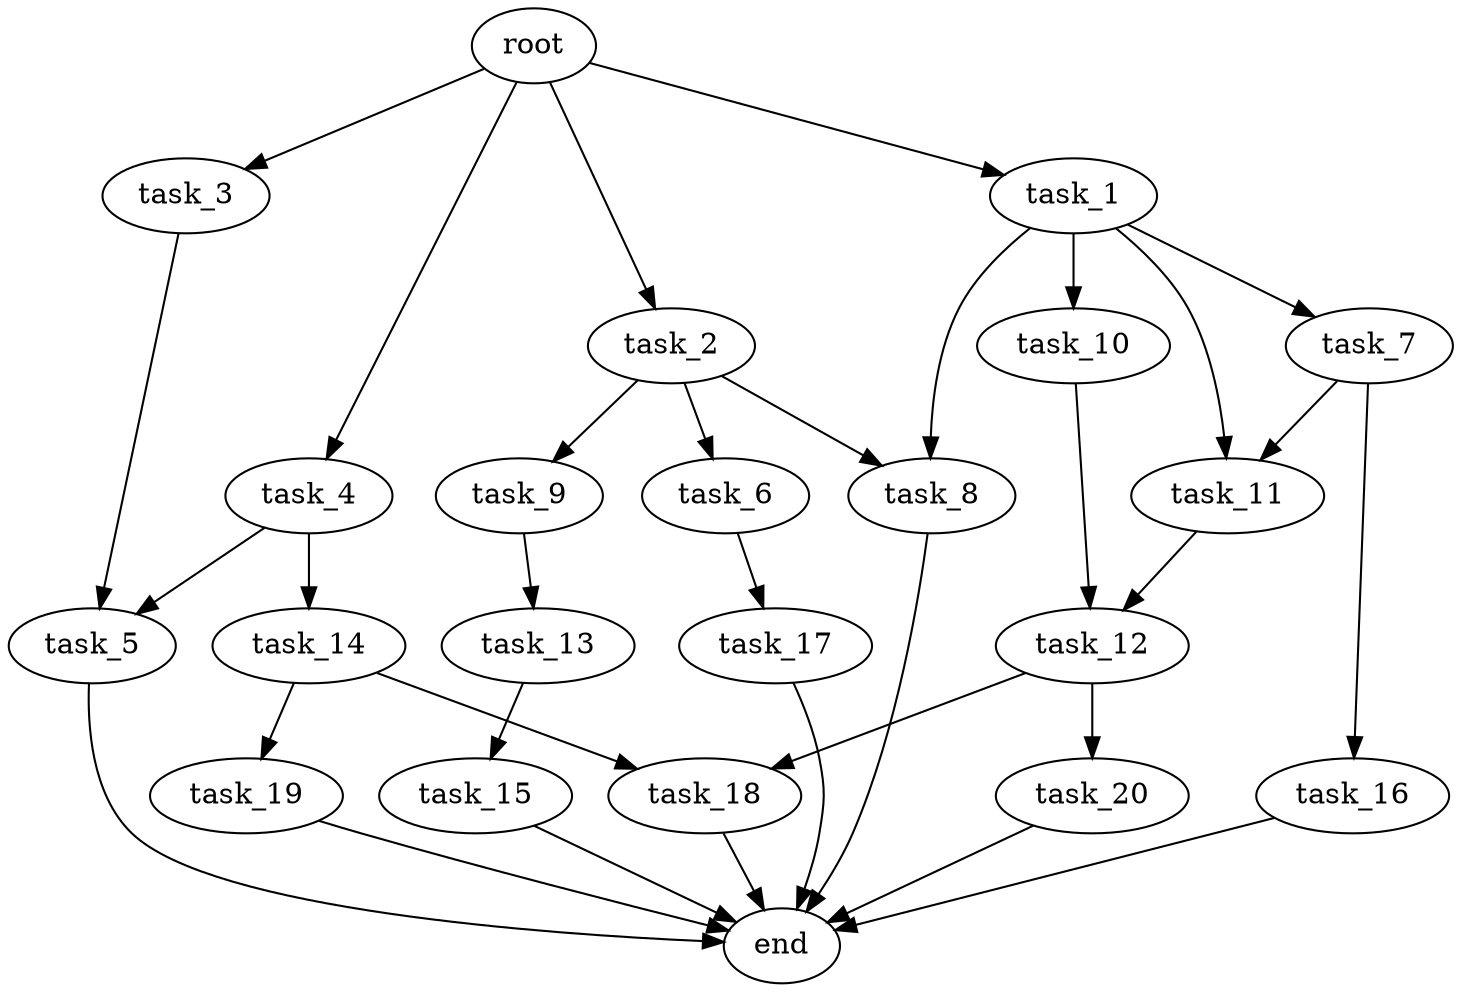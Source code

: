 digraph G {
  root [size="0.000000e+00"];
  task_1 [size="5.455198e+09"];
  task_2 [size="3.212793e+09"];
  task_3 [size="8.016090e+08"];
  task_4 [size="6.609531e+09"];
  task_5 [size="3.065652e+09"];
  task_6 [size="6.026614e+09"];
  task_7 [size="4.261735e+09"];
  task_8 [size="6.897958e+09"];
  task_9 [size="3.516118e+09"];
  task_10 [size="4.245093e+08"];
  task_11 [size="8.700502e+09"];
  task_12 [size="3.526241e+09"];
  task_13 [size="9.981508e+09"];
  task_14 [size="2.746279e+09"];
  task_15 [size="9.800293e+09"];
  task_16 [size="9.479096e+09"];
  task_17 [size="7.513366e+08"];
  task_18 [size="6.375488e+09"];
  task_19 [size="3.633748e+09"];
  task_20 [size="8.011159e+09"];
  end [size="0.000000e+00"];

  root -> task_1 [size="1.000000e-12"];
  root -> task_2 [size="1.000000e-12"];
  root -> task_3 [size="1.000000e-12"];
  root -> task_4 [size="1.000000e-12"];
  task_1 -> task_7 [size="4.261735e+08"];
  task_1 -> task_8 [size="3.448979e+08"];
  task_1 -> task_10 [size="4.245093e+07"];
  task_1 -> task_11 [size="4.350251e+08"];
  task_2 -> task_6 [size="6.026614e+08"];
  task_2 -> task_8 [size="3.448979e+08"];
  task_2 -> task_9 [size="3.516118e+08"];
  task_3 -> task_5 [size="1.532826e+08"];
  task_4 -> task_5 [size="1.532826e+08"];
  task_4 -> task_14 [size="2.746279e+08"];
  task_5 -> end [size="1.000000e-12"];
  task_6 -> task_17 [size="7.513366e+07"];
  task_7 -> task_11 [size="4.350251e+08"];
  task_7 -> task_16 [size="9.479096e+08"];
  task_8 -> end [size="1.000000e-12"];
  task_9 -> task_13 [size="9.981508e+08"];
  task_10 -> task_12 [size="1.763120e+08"];
  task_11 -> task_12 [size="1.763120e+08"];
  task_12 -> task_18 [size="3.187744e+08"];
  task_12 -> task_20 [size="8.011159e+08"];
  task_13 -> task_15 [size="9.800293e+08"];
  task_14 -> task_18 [size="3.187744e+08"];
  task_14 -> task_19 [size="3.633748e+08"];
  task_15 -> end [size="1.000000e-12"];
  task_16 -> end [size="1.000000e-12"];
  task_17 -> end [size="1.000000e-12"];
  task_18 -> end [size="1.000000e-12"];
  task_19 -> end [size="1.000000e-12"];
  task_20 -> end [size="1.000000e-12"];
}
